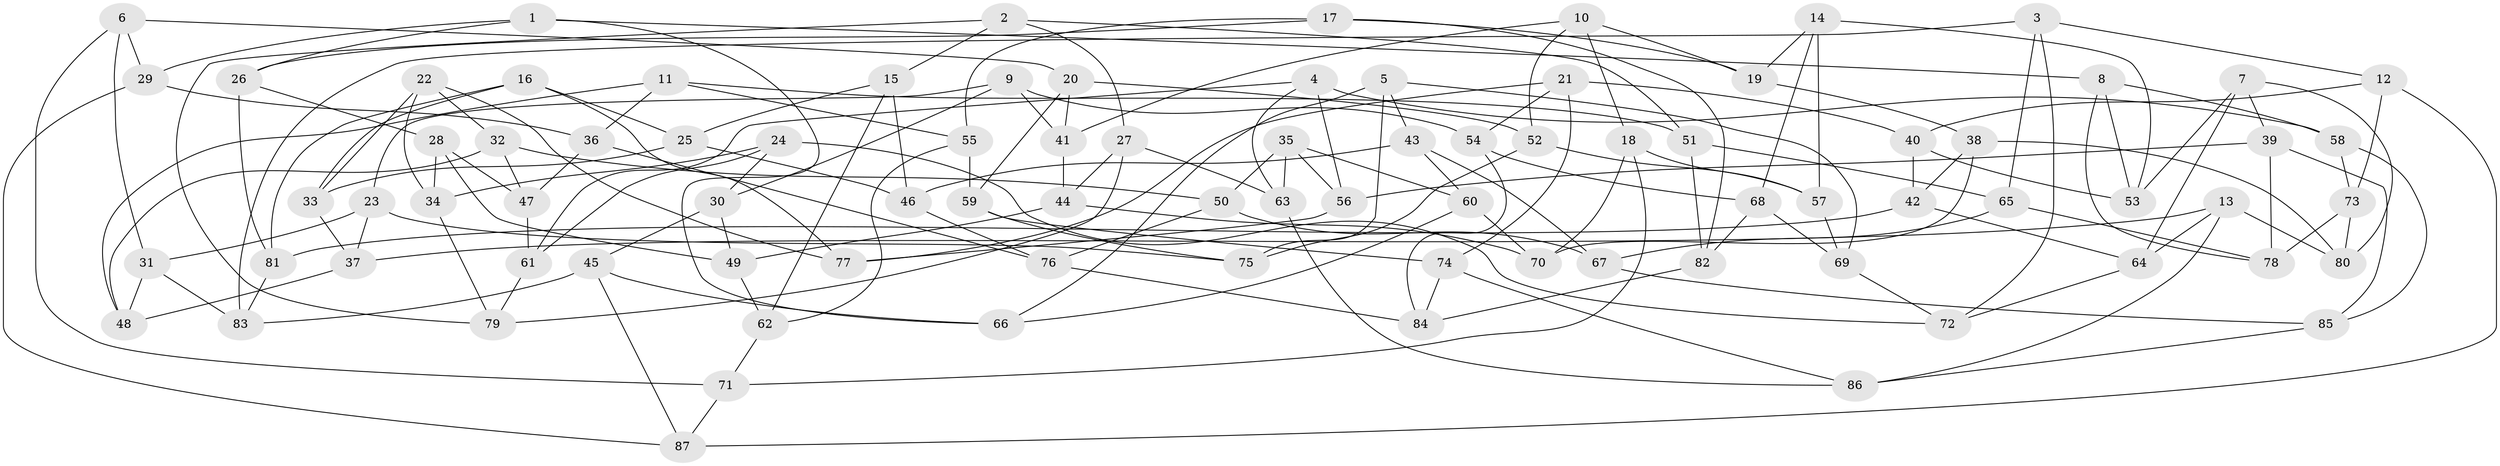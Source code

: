 // Generated by graph-tools (version 1.1) at 2025/38/03/09/25 02:38:07]
// undirected, 87 vertices, 174 edges
graph export_dot {
graph [start="1"]
  node [color=gray90,style=filled];
  1;
  2;
  3;
  4;
  5;
  6;
  7;
  8;
  9;
  10;
  11;
  12;
  13;
  14;
  15;
  16;
  17;
  18;
  19;
  20;
  21;
  22;
  23;
  24;
  25;
  26;
  27;
  28;
  29;
  30;
  31;
  32;
  33;
  34;
  35;
  36;
  37;
  38;
  39;
  40;
  41;
  42;
  43;
  44;
  45;
  46;
  47;
  48;
  49;
  50;
  51;
  52;
  53;
  54;
  55;
  56;
  57;
  58;
  59;
  60;
  61;
  62;
  63;
  64;
  65;
  66;
  67;
  68;
  69;
  70;
  71;
  72;
  73;
  74;
  75;
  76;
  77;
  78;
  79;
  80;
  81;
  82;
  83;
  84;
  85;
  86;
  87;
  1 -- 8;
  1 -- 26;
  1 -- 29;
  1 -- 66;
  2 -- 51;
  2 -- 15;
  2 -- 79;
  2 -- 27;
  3 -- 65;
  3 -- 72;
  3 -- 12;
  3 -- 83;
  4 -- 61;
  4 -- 56;
  4 -- 58;
  4 -- 63;
  5 -- 75;
  5 -- 69;
  5 -- 66;
  5 -- 43;
  6 -- 31;
  6 -- 20;
  6 -- 29;
  6 -- 71;
  7 -- 80;
  7 -- 53;
  7 -- 64;
  7 -- 39;
  8 -- 78;
  8 -- 58;
  8 -- 53;
  9 -- 30;
  9 -- 41;
  9 -- 23;
  9 -- 54;
  10 -- 41;
  10 -- 18;
  10 -- 19;
  10 -- 52;
  11 -- 48;
  11 -- 55;
  11 -- 51;
  11 -- 36;
  12 -- 87;
  12 -- 40;
  12 -- 73;
  13 -- 64;
  13 -- 80;
  13 -- 86;
  13 -- 37;
  14 -- 68;
  14 -- 53;
  14 -- 19;
  14 -- 57;
  15 -- 62;
  15 -- 46;
  15 -- 25;
  16 -- 81;
  16 -- 25;
  16 -- 77;
  16 -- 33;
  17 -- 19;
  17 -- 26;
  17 -- 55;
  17 -- 82;
  18 -- 70;
  18 -- 57;
  18 -- 71;
  19 -- 38;
  20 -- 52;
  20 -- 59;
  20 -- 41;
  21 -- 77;
  21 -- 74;
  21 -- 54;
  21 -- 40;
  22 -- 32;
  22 -- 34;
  22 -- 77;
  22 -- 33;
  23 -- 31;
  23 -- 37;
  23 -- 75;
  24 -- 30;
  24 -- 34;
  24 -- 72;
  24 -- 61;
  25 -- 33;
  25 -- 46;
  26 -- 28;
  26 -- 81;
  27 -- 63;
  27 -- 79;
  27 -- 44;
  28 -- 34;
  28 -- 49;
  28 -- 47;
  29 -- 87;
  29 -- 36;
  30 -- 45;
  30 -- 49;
  31 -- 48;
  31 -- 83;
  32 -- 50;
  32 -- 48;
  32 -- 47;
  33 -- 37;
  34 -- 79;
  35 -- 56;
  35 -- 60;
  35 -- 63;
  35 -- 50;
  36 -- 47;
  36 -- 76;
  37 -- 48;
  38 -- 80;
  38 -- 70;
  38 -- 42;
  39 -- 78;
  39 -- 85;
  39 -- 56;
  40 -- 53;
  40 -- 42;
  41 -- 44;
  42 -- 81;
  42 -- 64;
  43 -- 46;
  43 -- 67;
  43 -- 60;
  44 -- 70;
  44 -- 49;
  45 -- 66;
  45 -- 83;
  45 -- 87;
  46 -- 76;
  47 -- 61;
  49 -- 62;
  50 -- 67;
  50 -- 76;
  51 -- 82;
  51 -- 65;
  52 -- 57;
  52 -- 75;
  54 -- 68;
  54 -- 84;
  55 -- 59;
  55 -- 62;
  56 -- 77;
  57 -- 69;
  58 -- 73;
  58 -- 85;
  59 -- 74;
  59 -- 75;
  60 -- 66;
  60 -- 70;
  61 -- 79;
  62 -- 71;
  63 -- 86;
  64 -- 72;
  65 -- 78;
  65 -- 67;
  67 -- 85;
  68 -- 69;
  68 -- 82;
  69 -- 72;
  71 -- 87;
  73 -- 78;
  73 -- 80;
  74 -- 84;
  74 -- 86;
  76 -- 84;
  81 -- 83;
  82 -- 84;
  85 -- 86;
}
